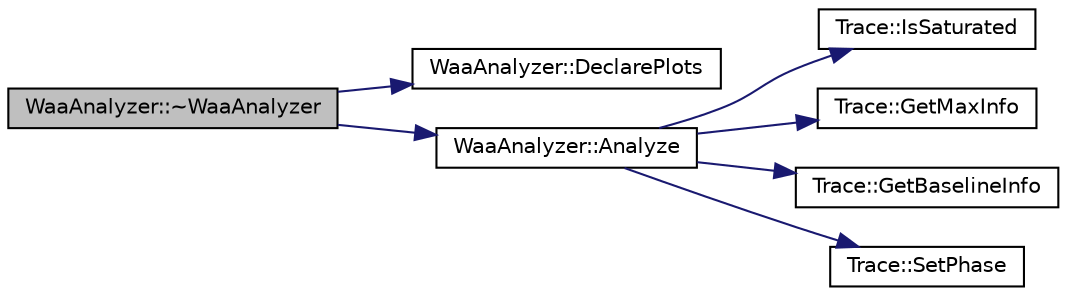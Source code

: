 digraph "WaaAnalyzer::~WaaAnalyzer"
{
  edge [fontname="Helvetica",fontsize="10",labelfontname="Helvetica",labelfontsize="10"];
  node [fontname="Helvetica",fontsize="10",shape=record];
  rankdir="LR";
  Node1 [label="WaaAnalyzer::~WaaAnalyzer",height=0.2,width=0.4,color="black", fillcolor="grey75", style="filled", fontcolor="black"];
  Node1 -> Node2 [color="midnightblue",fontsize="10",style="solid",fontname="Helvetica"];
  Node2 [label="WaaAnalyzer::DeclarePlots",height=0.2,width=0.4,color="black", fillcolor="white", style="filled",URL="$d1/d61/class_waa_analyzer.html#a65869f452ac9e14569bee55ecaaaf177"];
  Node1 -> Node3 [color="midnightblue",fontsize="10",style="solid",fontname="Helvetica"];
  Node3 [label="WaaAnalyzer::Analyze",height=0.2,width=0.4,color="black", fillcolor="white", style="filled",URL="$d1/d61/class_waa_analyzer.html#acb271698a71ece00c719b7f8ad4c3025"];
  Node3 -> Node4 [color="midnightblue",fontsize="10",style="solid",fontname="Helvetica"];
  Node4 [label="Trace::IsSaturated",height=0.2,width=0.4,color="black", fillcolor="white", style="filled",URL="$dd/db7/class_trace.html#a7ae0bf7209ee6b579b0cfcb7b86aa5ef"];
  Node3 -> Node5 [color="midnightblue",fontsize="10",style="solid",fontname="Helvetica"];
  Node5 [label="Trace::GetMaxInfo",height=0.2,width=0.4,color="black", fillcolor="white", style="filled",URL="$dd/db7/class_trace.html#adabf44308f34afb878504b0ed7ee0d0a"];
  Node3 -> Node6 [color="midnightblue",fontsize="10",style="solid",fontname="Helvetica"];
  Node6 [label="Trace::GetBaselineInfo",height=0.2,width=0.4,color="black", fillcolor="white", style="filled",URL="$dd/db7/class_trace.html#aeee6c9b5e253a8df3dd8fa81fccc104f"];
  Node3 -> Node7 [color="midnightblue",fontsize="10",style="solid",fontname="Helvetica"];
  Node7 [label="Trace::SetPhase",height=0.2,width=0.4,color="black", fillcolor="white", style="filled",URL="$dd/db7/class_trace.html#a4694ebbfde6031a7dd8e86cb0530cceb"];
}

